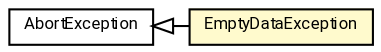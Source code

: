 #!/usr/local/bin/dot
#
# Class diagram 
# Generated by UMLGraph version R5_7_2-60-g0e99a6 (http://www.spinellis.gr/umlgraph/)
#

digraph G {
	graph [fontnames="svg"]
	edge [fontname="Roboto",fontsize=7,labelfontname="Roboto",labelfontsize=7,color="black"];
	node [fontname="Roboto",fontcolor="black",fontsize=8,shape=plaintext,margin=0,width=0,height=0];
	nodesep=0.15;
	ranksep=0.25;
	rankdir=LR;
	// de.lmu.ifi.dbs.elki.utilities.exceptions.EmptyDataException
	c3815622 [label=<<table title="de.lmu.ifi.dbs.elki.utilities.exceptions.EmptyDataException" border="0" cellborder="1" cellspacing="0" cellpadding="2" bgcolor="lemonChiffon" href="EmptyDataException.html" target="_parent">
		<tr><td><table border="0" cellspacing="0" cellpadding="1">
		<tr><td align="center" balign="center"> <font face="Roboto">EmptyDataException</font> </td></tr>
		</table></td></tr>
		</table>>, URL="EmptyDataException.html"];
	// de.lmu.ifi.dbs.elki.utilities.exceptions.AbortException
	c3815625 [label=<<table title="de.lmu.ifi.dbs.elki.utilities.exceptions.AbortException" border="0" cellborder="1" cellspacing="0" cellpadding="2" href="AbortException.html" target="_parent">
		<tr><td><table border="0" cellspacing="0" cellpadding="1">
		<tr><td align="center" balign="center"> <font face="Roboto">AbortException</font> </td></tr>
		</table></td></tr>
		</table>>, URL="AbortException.html"];
	// de.lmu.ifi.dbs.elki.utilities.exceptions.EmptyDataException extends de.lmu.ifi.dbs.elki.utilities.exceptions.AbortException
	c3815625 -> c3815622 [arrowtail=empty,dir=back,weight=10];
}

